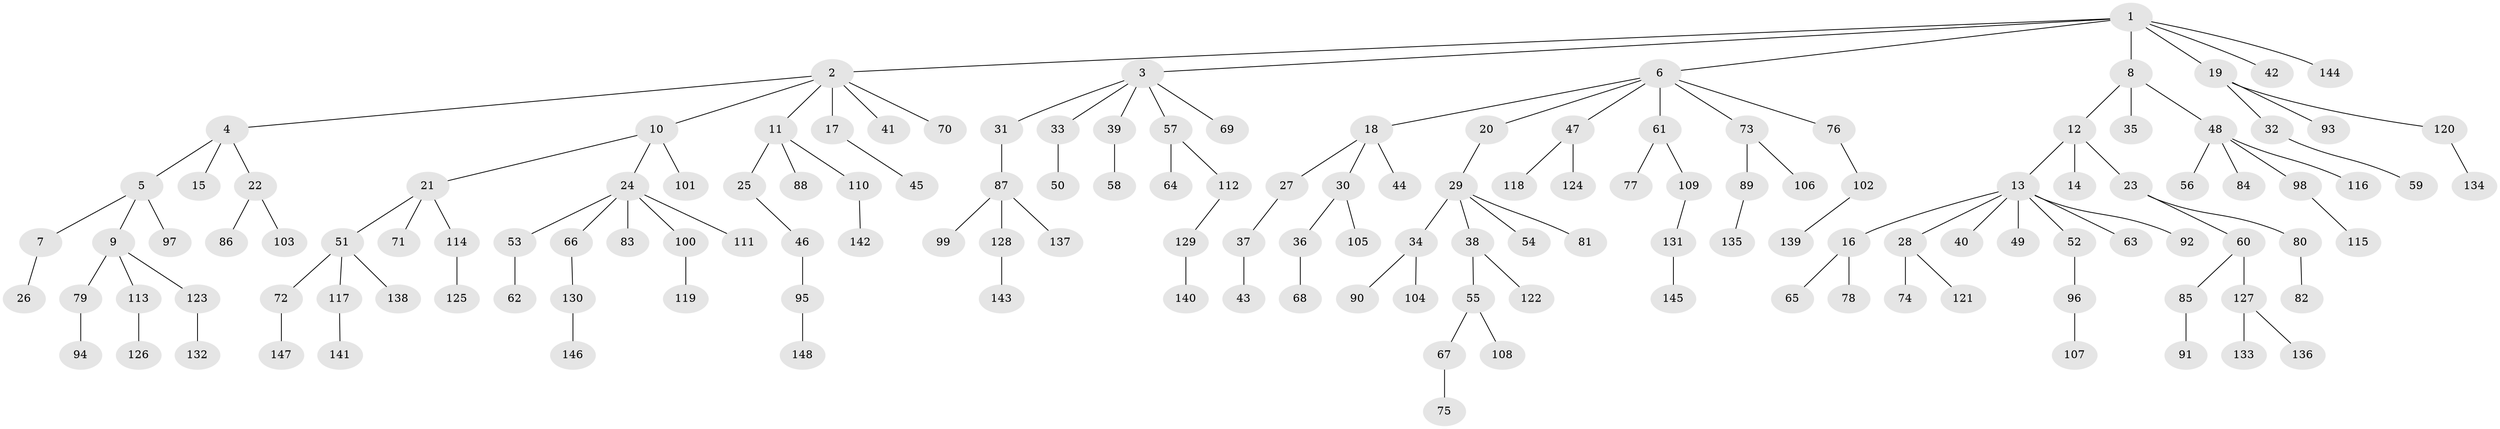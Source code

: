// Generated by graph-tools (version 1.1) at 2025/36/03/09/25 02:36:57]
// undirected, 148 vertices, 147 edges
graph export_dot {
graph [start="1"]
  node [color=gray90,style=filled];
  1;
  2;
  3;
  4;
  5;
  6;
  7;
  8;
  9;
  10;
  11;
  12;
  13;
  14;
  15;
  16;
  17;
  18;
  19;
  20;
  21;
  22;
  23;
  24;
  25;
  26;
  27;
  28;
  29;
  30;
  31;
  32;
  33;
  34;
  35;
  36;
  37;
  38;
  39;
  40;
  41;
  42;
  43;
  44;
  45;
  46;
  47;
  48;
  49;
  50;
  51;
  52;
  53;
  54;
  55;
  56;
  57;
  58;
  59;
  60;
  61;
  62;
  63;
  64;
  65;
  66;
  67;
  68;
  69;
  70;
  71;
  72;
  73;
  74;
  75;
  76;
  77;
  78;
  79;
  80;
  81;
  82;
  83;
  84;
  85;
  86;
  87;
  88;
  89;
  90;
  91;
  92;
  93;
  94;
  95;
  96;
  97;
  98;
  99;
  100;
  101;
  102;
  103;
  104;
  105;
  106;
  107;
  108;
  109;
  110;
  111;
  112;
  113;
  114;
  115;
  116;
  117;
  118;
  119;
  120;
  121;
  122;
  123;
  124;
  125;
  126;
  127;
  128;
  129;
  130;
  131;
  132;
  133;
  134;
  135;
  136;
  137;
  138;
  139;
  140;
  141;
  142;
  143;
  144;
  145;
  146;
  147;
  148;
  1 -- 2;
  1 -- 3;
  1 -- 6;
  1 -- 8;
  1 -- 19;
  1 -- 42;
  1 -- 144;
  2 -- 4;
  2 -- 10;
  2 -- 11;
  2 -- 17;
  2 -- 41;
  2 -- 70;
  3 -- 31;
  3 -- 33;
  3 -- 39;
  3 -- 57;
  3 -- 69;
  4 -- 5;
  4 -- 15;
  4 -- 22;
  5 -- 7;
  5 -- 9;
  5 -- 97;
  6 -- 18;
  6 -- 20;
  6 -- 47;
  6 -- 61;
  6 -- 73;
  6 -- 76;
  7 -- 26;
  8 -- 12;
  8 -- 35;
  8 -- 48;
  9 -- 79;
  9 -- 113;
  9 -- 123;
  10 -- 21;
  10 -- 24;
  10 -- 101;
  11 -- 25;
  11 -- 88;
  11 -- 110;
  12 -- 13;
  12 -- 14;
  12 -- 23;
  13 -- 16;
  13 -- 28;
  13 -- 40;
  13 -- 49;
  13 -- 52;
  13 -- 63;
  13 -- 92;
  16 -- 65;
  16 -- 78;
  17 -- 45;
  18 -- 27;
  18 -- 30;
  18 -- 44;
  19 -- 32;
  19 -- 93;
  19 -- 120;
  20 -- 29;
  21 -- 51;
  21 -- 71;
  21 -- 114;
  22 -- 86;
  22 -- 103;
  23 -- 60;
  23 -- 80;
  24 -- 53;
  24 -- 66;
  24 -- 83;
  24 -- 100;
  24 -- 111;
  25 -- 46;
  27 -- 37;
  28 -- 74;
  28 -- 121;
  29 -- 34;
  29 -- 38;
  29 -- 54;
  29 -- 81;
  30 -- 36;
  30 -- 105;
  31 -- 87;
  32 -- 59;
  33 -- 50;
  34 -- 90;
  34 -- 104;
  36 -- 68;
  37 -- 43;
  38 -- 55;
  38 -- 122;
  39 -- 58;
  46 -- 95;
  47 -- 118;
  47 -- 124;
  48 -- 56;
  48 -- 84;
  48 -- 98;
  48 -- 116;
  51 -- 72;
  51 -- 117;
  51 -- 138;
  52 -- 96;
  53 -- 62;
  55 -- 67;
  55 -- 108;
  57 -- 64;
  57 -- 112;
  60 -- 85;
  60 -- 127;
  61 -- 77;
  61 -- 109;
  66 -- 130;
  67 -- 75;
  72 -- 147;
  73 -- 89;
  73 -- 106;
  76 -- 102;
  79 -- 94;
  80 -- 82;
  85 -- 91;
  87 -- 99;
  87 -- 128;
  87 -- 137;
  89 -- 135;
  95 -- 148;
  96 -- 107;
  98 -- 115;
  100 -- 119;
  102 -- 139;
  109 -- 131;
  110 -- 142;
  112 -- 129;
  113 -- 126;
  114 -- 125;
  117 -- 141;
  120 -- 134;
  123 -- 132;
  127 -- 133;
  127 -- 136;
  128 -- 143;
  129 -- 140;
  130 -- 146;
  131 -- 145;
}
